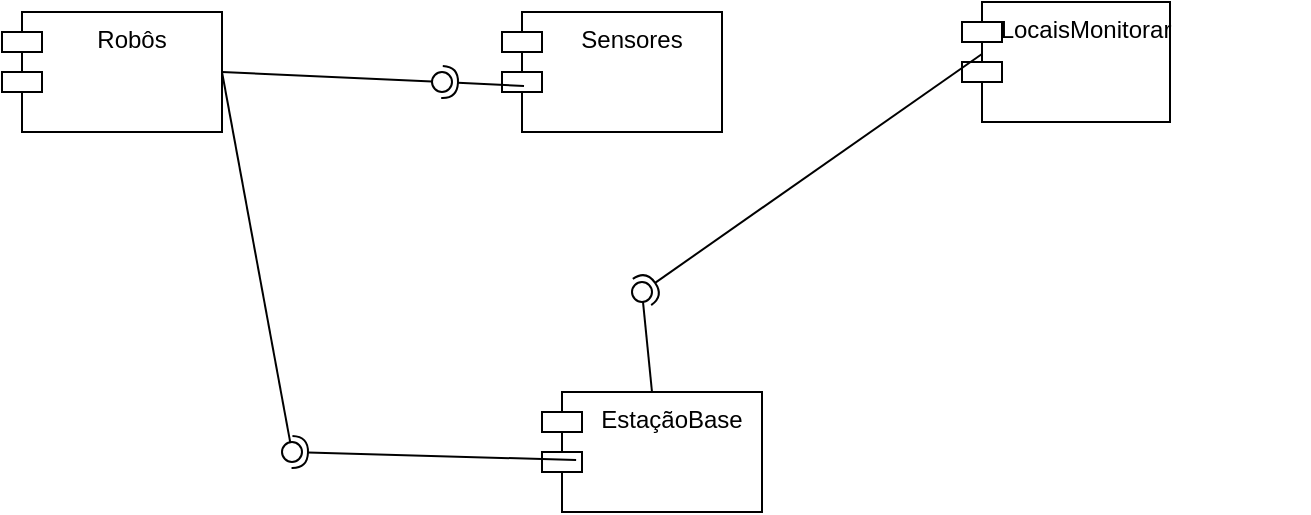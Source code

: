<mxfile version="23.1.6" type="github">
  <diagram name="Página-1" id="d0_ZoHlW9Hr2dJfckC8F">
    <mxGraphModel dx="880" dy="426" grid="1" gridSize="10" guides="1" tooltips="1" connect="1" arrows="1" fold="1" page="1" pageScale="1" pageWidth="827" pageHeight="1169" math="0" shadow="0">
      <root>
        <mxCell id="0" />
        <mxCell id="1" parent="0" />
        <mxCell id="lVNskcrdj_55NqQ7-rtI-1" value="Robôs" style="shape=module;align=left;spacingLeft=20;align=center;verticalAlign=top;whiteSpace=wrap;html=1;" vertex="1" parent="1">
          <mxGeometry x="100" y="85" width="110" height="60" as="geometry" />
        </mxCell>
        <mxCell id="lVNskcrdj_55NqQ7-rtI-2" value="Sensores" style="shape=module;align=left;spacingLeft=20;align=center;verticalAlign=top;whiteSpace=wrap;html=1;" vertex="1" parent="1">
          <mxGeometry x="350" y="85" width="110" height="60" as="geometry" />
        </mxCell>
        <mxCell id="lVNskcrdj_55NqQ7-rtI-3" value="LocaisMonitorar" style="shape=module;align=left;spacingLeft=20;align=center;verticalAlign=top;whiteSpace=wrap;html=1;" vertex="1" parent="1">
          <mxGeometry x="580" y="80" width="104" height="60" as="geometry" />
        </mxCell>
        <mxCell id="lVNskcrdj_55NqQ7-rtI-4" value="EstaçãoBase" style="shape=module;align=left;spacingLeft=20;align=center;verticalAlign=top;whiteSpace=wrap;html=1;" vertex="1" parent="1">
          <mxGeometry x="370" y="275" width="110" height="60" as="geometry" />
        </mxCell>
        <mxCell id="lVNskcrdj_55NqQ7-rtI-5" value="" style="rounded=0;orthogonalLoop=1;jettySize=auto;html=1;endArrow=halfCircle;endFill=0;endSize=6;strokeWidth=1;sketch=0;entryX=0.6;entryY=0;entryDx=0;entryDy=0;entryPerimeter=0;exitX=0.9;exitY=-0.3;exitDx=0;exitDy=0;exitPerimeter=0;" edge="1" target="lVNskcrdj_55NqQ7-rtI-7" parent="1" source="lVNskcrdj_55NqQ7-rtI-7">
          <mxGeometry relative="1" as="geometry">
            <mxPoint x="430" y="225" as="sourcePoint" />
          </mxGeometry>
        </mxCell>
        <mxCell id="lVNskcrdj_55NqQ7-rtI-7" value="" style="ellipse;whiteSpace=wrap;html=1;align=center;aspect=fixed;fillColor=none;strokeColor=none;resizable=0;perimeter=centerPerimeter;rotatable=0;allowArrows=0;points=[];outlineConnect=1;" vertex="1" parent="1">
          <mxGeometry x="270" y="110" width="10" height="10" as="geometry" />
        </mxCell>
        <mxCell id="lVNskcrdj_55NqQ7-rtI-8" value="" style="ellipse;whiteSpace=wrap;html=1;align=center;aspect=fixed;fillColor=none;strokeColor=none;resizable=0;perimeter=centerPerimeter;rotatable=0;allowArrows=0;points=[];outlineConnect=1;" vertex="1" parent="1">
          <mxGeometry x="280" y="110" width="10" height="10" as="geometry" />
        </mxCell>
        <mxCell id="lVNskcrdj_55NqQ7-rtI-9" value="" style="ellipse;whiteSpace=wrap;html=1;align=center;aspect=fixed;fillColor=none;strokeColor=none;resizable=0;perimeter=centerPerimeter;rotatable=0;allowArrows=0;points=[];outlineConnect=1;" vertex="1" parent="1">
          <mxGeometry x="330" y="150" width="10" height="10" as="geometry" />
        </mxCell>
        <mxCell id="lVNskcrdj_55NqQ7-rtI-10" value="" style="rounded=0;orthogonalLoop=1;jettySize=auto;html=1;endArrow=halfCircle;endFill=0;endSize=6;strokeWidth=1;sketch=0;exitX=1.3;exitY=0.3;exitDx=0;exitDy=0;exitPerimeter=0;" edge="1" target="lVNskcrdj_55NqQ7-rtI-12" parent="1" source="lVNskcrdj_55NqQ7-rtI-12">
          <mxGeometry relative="1" as="geometry">
            <mxPoint x="420" y="300" as="sourcePoint" />
          </mxGeometry>
        </mxCell>
        <mxCell id="lVNskcrdj_55NqQ7-rtI-12" value="" style="ellipse;whiteSpace=wrap;html=1;align=center;aspect=fixed;fillColor=none;strokeColor=none;resizable=0;perimeter=centerPerimeter;rotatable=0;allowArrows=0;points=[];outlineConnect=1;" vertex="1" parent="1">
          <mxGeometry x="395" y="295" width="10" height="10" as="geometry" />
        </mxCell>
        <mxCell id="lVNskcrdj_55NqQ7-rtI-15" value="" style="rounded=0;orthogonalLoop=1;jettySize=auto;html=1;endArrow=halfCircle;endFill=0;endSize=6;strokeWidth=1;sketch=0;exitX=-0.2;exitY=0.9;exitDx=0;exitDy=0;exitPerimeter=0;" edge="1" target="lVNskcrdj_55NqQ7-rtI-17" parent="1" source="lVNskcrdj_55NqQ7-rtI-17">
          <mxGeometry relative="1" as="geometry">
            <mxPoint x="550" y="195" as="sourcePoint" />
          </mxGeometry>
        </mxCell>
        <mxCell id="lVNskcrdj_55NqQ7-rtI-17" value="" style="ellipse;whiteSpace=wrap;html=1;align=center;aspect=fixed;fillColor=none;strokeColor=none;resizable=0;perimeter=centerPerimeter;rotatable=0;allowArrows=0;points=[];outlineConnect=1;" vertex="1" parent="1">
          <mxGeometry x="740" y="105" width="10" height="10" as="geometry" />
        </mxCell>
        <mxCell id="lVNskcrdj_55NqQ7-rtI-20" value="" style="ellipse;whiteSpace=wrap;html=1;align=center;aspect=fixed;fillColor=none;strokeColor=none;resizable=0;perimeter=centerPerimeter;rotatable=0;allowArrows=0;points=[];outlineConnect=1;" vertex="1" parent="1">
          <mxGeometry x="620" y="275" width="10" height="10" as="geometry" />
        </mxCell>
        <mxCell id="lVNskcrdj_55NqQ7-rtI-23" value="" style="ellipse;whiteSpace=wrap;html=1;align=center;aspect=fixed;fillColor=none;strokeColor=none;resizable=0;perimeter=centerPerimeter;rotatable=0;allowArrows=0;points=[];outlineConnect=1;" vertex="1" parent="1">
          <mxGeometry x="530" y="300" width="10" height="10" as="geometry" />
        </mxCell>
        <mxCell id="lVNskcrdj_55NqQ7-rtI-24" value="" style="rounded=0;orthogonalLoop=1;jettySize=auto;html=1;endArrow=halfCircle;endFill=0;endSize=6;strokeWidth=1;sketch=0;exitX=0.155;exitY=0.567;exitDx=0;exitDy=0;exitPerimeter=0;" edge="1" target="lVNskcrdj_55NqQ7-rtI-26" parent="1" source="lVNskcrdj_55NqQ7-rtI-4">
          <mxGeometry relative="1" as="geometry">
            <mxPoint x="440" y="225" as="sourcePoint" />
          </mxGeometry>
        </mxCell>
        <mxCell id="lVNskcrdj_55NqQ7-rtI-25" value="" style="rounded=0;orthogonalLoop=1;jettySize=auto;html=1;endArrow=oval;endFill=0;sketch=0;sourcePerimeterSpacing=0;targetPerimeterSpacing=0;endSize=10;exitX=1;exitY=0.5;exitDx=0;exitDy=0;" edge="1" target="lVNskcrdj_55NqQ7-rtI-26" parent="1" source="lVNskcrdj_55NqQ7-rtI-1">
          <mxGeometry relative="1" as="geometry">
            <mxPoint x="400" y="225" as="sourcePoint" />
          </mxGeometry>
        </mxCell>
        <mxCell id="lVNskcrdj_55NqQ7-rtI-26" value="" style="ellipse;whiteSpace=wrap;html=1;align=center;aspect=fixed;fillColor=none;strokeColor=none;resizable=0;perimeter=centerPerimeter;rotatable=0;allowArrows=0;points=[];outlineConnect=1;" vertex="1" parent="1">
          <mxGeometry x="240" y="300" width="10" height="10" as="geometry" />
        </mxCell>
        <mxCell id="lVNskcrdj_55NqQ7-rtI-33" value="" style="rounded=0;orthogonalLoop=1;jettySize=auto;html=1;endArrow=halfCircle;endFill=0;endSize=6;strokeWidth=1;sketch=0;exitX=0.1;exitY=0.617;exitDx=0;exitDy=0;exitPerimeter=0;" edge="1" parent="1" source="lVNskcrdj_55NqQ7-rtI-2">
          <mxGeometry relative="1" as="geometry">
            <mxPoint x="440" y="225" as="sourcePoint" />
            <mxPoint x="320" y="120" as="targetPoint" />
          </mxGeometry>
        </mxCell>
        <mxCell id="lVNskcrdj_55NqQ7-rtI-34" value="" style="rounded=0;orthogonalLoop=1;jettySize=auto;html=1;endArrow=oval;endFill=0;sketch=0;sourcePerimeterSpacing=0;targetPerimeterSpacing=0;endSize=10;exitX=1;exitY=0.5;exitDx=0;exitDy=0;" edge="1" parent="1" source="lVNskcrdj_55NqQ7-rtI-1">
          <mxGeometry relative="1" as="geometry">
            <mxPoint x="400" y="225" as="sourcePoint" />
            <mxPoint x="320" y="120" as="targetPoint" />
          </mxGeometry>
        </mxCell>
        <mxCell id="lVNskcrdj_55NqQ7-rtI-35" value="" style="ellipse;whiteSpace=wrap;html=1;align=center;aspect=fixed;fillColor=none;strokeColor=none;resizable=0;perimeter=centerPerimeter;rotatable=0;allowArrows=0;points=[];outlineConnect=1;" vertex="1" parent="1">
          <mxGeometry x="415" y="220" width="10" height="10" as="geometry" />
        </mxCell>
        <mxCell id="lVNskcrdj_55NqQ7-rtI-36" value="" style="rounded=0;orthogonalLoop=1;jettySize=auto;html=1;endArrow=halfCircle;endFill=0;endSize=6;strokeWidth=1;sketch=0;exitX=0.096;exitY=0.433;exitDx=0;exitDy=0;exitPerimeter=0;" edge="1" target="lVNskcrdj_55NqQ7-rtI-38" parent="1" source="lVNskcrdj_55NqQ7-rtI-3">
          <mxGeometry relative="1" as="geometry">
            <mxPoint x="440" y="225" as="sourcePoint" />
          </mxGeometry>
        </mxCell>
        <mxCell id="lVNskcrdj_55NqQ7-rtI-37" value="" style="rounded=0;orthogonalLoop=1;jettySize=auto;html=1;endArrow=oval;endFill=0;sketch=0;sourcePerimeterSpacing=0;targetPerimeterSpacing=0;endSize=10;exitX=0.5;exitY=0;exitDx=0;exitDy=0;" edge="1" target="lVNskcrdj_55NqQ7-rtI-38" parent="1" source="lVNskcrdj_55NqQ7-rtI-4">
          <mxGeometry relative="1" as="geometry">
            <mxPoint x="400" y="225" as="sourcePoint" />
          </mxGeometry>
        </mxCell>
        <mxCell id="lVNskcrdj_55NqQ7-rtI-38" value="" style="ellipse;whiteSpace=wrap;html=1;align=center;aspect=fixed;fillColor=none;strokeColor=none;resizable=0;perimeter=centerPerimeter;rotatable=0;allowArrows=0;points=[];outlineConnect=1;" vertex="1" parent="1">
          <mxGeometry x="415" y="220" width="10" height="10" as="geometry" />
        </mxCell>
      </root>
    </mxGraphModel>
  </diagram>
</mxfile>
